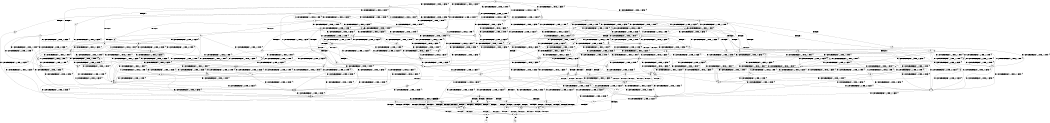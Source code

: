 digraph BCG {
size = "7, 10.5";
center = TRUE;
node [shape = circle];
0 [peripheries = 2];
0 -> 1 [label = "EX !0 !ATOMIC_EXCH_BRANCH (1, +1, TRUE, +1, 1, FALSE) !{}"];
0 -> 2 [label = "EX !2 !ATOMIC_EXCH_BRANCH (1, +0, TRUE, +0, 1, TRUE) !{}"];
0 -> 3 [label = "EX !1 !ATOMIC_EXCH_BRANCH (1, +1, TRUE, +1, 1, FALSE) !{}"];
0 -> 4 [label = "EX !0 !ATOMIC_EXCH_BRANCH (1, +1, TRUE, +1, 1, FALSE) !{}"];
0 -> 5 [label = "EX !2 !ATOMIC_EXCH_BRANCH (1, +0, TRUE, +0, 1, TRUE) !{}"];
0 -> 6 [label = "EX !1 !ATOMIC_EXCH_BRANCH (1, +1, TRUE, +1, 1, FALSE) !{}"];
1 -> 7 [label = "EX !2 !ATOMIC_EXCH_BRANCH (1, +0, TRUE, +0, 1, FALSE) !{}"];
2 -> 8 [label = "EX !0 !ATOMIC_EXCH_BRANCH (1, +1, TRUE, +1, 1, FALSE) !{}"];
3 -> 9 [label = "EX !0 !ATOMIC_EXCH_BRANCH (1, +1, TRUE, +1, 1, TRUE) !{}"];
4 -> 7 [label = "EX !2 !ATOMIC_EXCH_BRANCH (1, +0, TRUE, +0, 1, FALSE) !{}"];
4 -> 10 [label = "EX !1 !ATOMIC_EXCH_BRANCH (1, +1, TRUE, +1, 1, TRUE) !{}"];
4 -> 11 [label = "TERMINATE !0"];
4 -> 12 [label = "EX !2 !ATOMIC_EXCH_BRANCH (1, +0, TRUE, +0, 1, FALSE) !{}"];
4 -> 13 [label = "EX !1 !ATOMIC_EXCH_BRANCH (1, +1, TRUE, +1, 1, TRUE) !{}"];
4 -> 14 [label = "TERMINATE !0"];
5 -> 2 [label = "EX !2 !ATOMIC_EXCH_BRANCH (1, +0, TRUE, +0, 1, TRUE) !{}"];
5 -> 8 [label = "EX !0 !ATOMIC_EXCH_BRANCH (1, +1, TRUE, +1, 1, FALSE) !{}"];
5 -> 15 [label = "EX !1 !ATOMIC_EXCH_BRANCH (1, +1, TRUE, +1, 1, FALSE) !{}"];
5 -> 5 [label = "EX !2 !ATOMIC_EXCH_BRANCH (1, +0, TRUE, +0, 1, TRUE) !{}"];
5 -> 16 [label = "EX !0 !ATOMIC_EXCH_BRANCH (1, +1, TRUE, +1, 1, FALSE) !{}"];
5 -> 17 [label = "EX !1 !ATOMIC_EXCH_BRANCH (1, +1, TRUE, +1, 1, FALSE) !{}"];
6 -> 9 [label = "EX !0 !ATOMIC_EXCH_BRANCH (1, +1, TRUE, +1, 1, TRUE) !{}"];
6 -> 18 [label = "EX !2 !ATOMIC_EXCH_BRANCH (1, +0, TRUE, +0, 1, FALSE) !{}"];
6 -> 19 [label = "TERMINATE !1"];
6 -> 20 [label = "EX !0 !ATOMIC_EXCH_BRANCH (1, +1, TRUE, +1, 1, TRUE) !{}"];
6 -> 21 [label = "EX !2 !ATOMIC_EXCH_BRANCH (1, +0, TRUE, +0, 1, FALSE) !{}"];
6 -> 22 [label = "TERMINATE !1"];
7 -> 8 [label = "EX !2 !ATOMIC_EXCH_BRANCH (1, +1, TRUE, +0, 1, TRUE) !{}"];
8 -> 23 [label = "EX !1 !ATOMIC_EXCH_BRANCH (1, +1, TRUE, +1, 1, TRUE) !{}"];
9 -> 24 [label = "EX !2 !ATOMIC_EXCH_BRANCH (1, +0, TRUE, +0, 1, FALSE) !{}"];
10 -> 25 [label = "EX !2 !ATOMIC_EXCH_BRANCH (1, +0, TRUE, +0, 1, FALSE) !{}"];
11 -> 26 [label = "EX !2 !ATOMIC_EXCH_BRANCH (1, +0, TRUE, +0, 1, FALSE) !{}"];
12 -> 8 [label = "EX !2 !ATOMIC_EXCH_BRANCH (1, +1, TRUE, +0, 1, TRUE) !{}"];
12 -> 27 [label = "EX !1 !ATOMIC_EXCH_BRANCH (1, +1, TRUE, +1, 1, FALSE) !{}"];
12 -> 28 [label = "TERMINATE !0"];
12 -> 16 [label = "EX !2 !ATOMIC_EXCH_BRANCH (1, +1, TRUE, +0, 1, TRUE) !{}"];
12 -> 29 [label = "EX !1 !ATOMIC_EXCH_BRANCH (1, +1, TRUE, +1, 1, FALSE) !{}"];
12 -> 30 [label = "TERMINATE !0"];
13 -> 10 [label = "EX !1 !ATOMIC_EXCH_BRANCH (1, +1, TRUE, +1, 1, TRUE) !{}"];
13 -> 25 [label = "EX !2 !ATOMIC_EXCH_BRANCH (1, +0, TRUE, +0, 1, FALSE) !{}"];
13 -> 31 [label = "TERMINATE !0"];
13 -> 13 [label = "EX !1 !ATOMIC_EXCH_BRANCH (1, +1, TRUE, +1, 1, TRUE) !{}"];
13 -> 32 [label = "EX !2 !ATOMIC_EXCH_BRANCH (1, +0, TRUE, +0, 1, FALSE) !{}"];
13 -> 33 [label = "TERMINATE !0"];
14 -> 26 [label = "EX !2 !ATOMIC_EXCH_BRANCH (1, +0, TRUE, +0, 1, FALSE) !{}"];
14 -> 34 [label = "EX !1 !ATOMIC_EXCH_BRANCH (1, +1, TRUE, +1, 1, TRUE) !{}"];
14 -> 35 [label = "EX !2 !ATOMIC_EXCH_BRANCH (1, +0, TRUE, +0, 1, FALSE) !{}"];
14 -> 36 [label = "EX !1 !ATOMIC_EXCH_BRANCH (1, +1, TRUE, +1, 1, TRUE) !{}"];
15 -> 18 [label = "EX !2 !ATOMIC_EXCH_BRANCH (1, +0, TRUE, +0, 1, FALSE) !{}"];
16 -> 7 [label = "EX !2 !ATOMIC_EXCH_BRANCH (1, +0, TRUE, +0, 1, FALSE) !{}"];
16 -> 23 [label = "EX !1 !ATOMIC_EXCH_BRANCH (1, +1, TRUE, +1, 1, TRUE) !{}"];
16 -> 37 [label = "TERMINATE !0"];
16 -> 12 [label = "EX !2 !ATOMIC_EXCH_BRANCH (1, +0, TRUE, +0, 1, FALSE) !{}"];
16 -> 38 [label = "EX !1 !ATOMIC_EXCH_BRANCH (1, +1, TRUE, +1, 1, TRUE) !{}"];
16 -> 39 [label = "TERMINATE !0"];
17 -> 18 [label = "EX !2 !ATOMIC_EXCH_BRANCH (1, +0, TRUE, +0, 1, FALSE) !{}"];
17 -> 40 [label = "EX !0 !ATOMIC_EXCH_BRANCH (1, +1, TRUE, +1, 1, TRUE) !{}"];
17 -> 41 [label = "TERMINATE !1"];
17 -> 21 [label = "EX !2 !ATOMIC_EXCH_BRANCH (1, +0, TRUE, +0, 1, FALSE) !{}"];
17 -> 42 [label = "EX !0 !ATOMIC_EXCH_BRANCH (1, +1, TRUE, +1, 1, TRUE) !{}"];
17 -> 43 [label = "TERMINATE !1"];
18 -> 27 [label = "EX !0 !ATOMIC_EXCH_BRANCH (1, +1, TRUE, +1, 1, FALSE) !{}"];
19 -> 44 [label = "EX !0 !ATOMIC_EXCH_BRANCH (1, +1, TRUE, +1, 1, TRUE) !{}"];
20 -> 9 [label = "EX !0 !ATOMIC_EXCH_BRANCH (1, +1, TRUE, +1, 1, TRUE) !{}"];
20 -> 24 [label = "EX !2 !ATOMIC_EXCH_BRANCH (1, +0, TRUE, +0, 1, FALSE) !{}"];
20 -> 45 [label = "TERMINATE !1"];
20 -> 20 [label = "EX !0 !ATOMIC_EXCH_BRANCH (1, +1, TRUE, +1, 1, TRUE) !{}"];
20 -> 46 [label = "EX !2 !ATOMIC_EXCH_BRANCH (1, +0, TRUE, +0, 1, FALSE) !{}"];
20 -> 47 [label = "TERMINATE !1"];
21 -> 15 [label = "EX !2 !ATOMIC_EXCH_BRANCH (1, +1, TRUE, +0, 1, TRUE) !{}"];
21 -> 27 [label = "EX !0 !ATOMIC_EXCH_BRANCH (1, +1, TRUE, +1, 1, FALSE) !{}"];
21 -> 48 [label = "TERMINATE !1"];
21 -> 17 [label = "EX !2 !ATOMIC_EXCH_BRANCH (1, +1, TRUE, +0, 1, TRUE) !{}"];
21 -> 29 [label = "EX !0 !ATOMIC_EXCH_BRANCH (1, +1, TRUE, +1, 1, FALSE) !{}"];
21 -> 49 [label = "TERMINATE !1"];
22 -> 44 [label = "EX !0 !ATOMIC_EXCH_BRANCH (1, +1, TRUE, +1, 1, TRUE) !{}"];
22 -> 50 [label = "EX !2 !ATOMIC_EXCH_BRANCH (1, +0, TRUE, +0, 1, FALSE) !{}"];
22 -> 51 [label = "EX !0 !ATOMIC_EXCH_BRANCH (1, +1, TRUE, +1, 1, TRUE) !{}"];
22 -> 52 [label = "EX !2 !ATOMIC_EXCH_BRANCH (1, +0, TRUE, +0, 1, FALSE) !{}"];
23 -> 25 [label = "EX !2 !ATOMIC_EXCH_BRANCH (1, +0, TRUE, +0, 1, FALSE) !{}"];
24 -> 27 [label = "EX !0 !ATOMIC_EXCH_BRANCH (1, +1, TRUE, +1, 1, FALSE) !{}"];
25 -> 27 [label = "EX !1 !ATOMIC_EXCH_BRANCH (1, +1, TRUE, +1, 1, FALSE) !{}"];
26 -> 53 [label = "EX !2 !ATOMIC_EXCH_BRANCH (1, +1, TRUE, +0, 1, TRUE) !{}"];
27 -> 54 [label = "EX !2 !ATOMIC_EXCH_BRANCH (1, +1, TRUE, +0, 1, FALSE) !{}"];
28 -> 55 [label = "EX !1 !ATOMIC_EXCH_BRANCH (1, +1, TRUE, +1, 1, FALSE) !{}"];
29 -> 54 [label = "EX !2 !ATOMIC_EXCH_BRANCH (1, +1, TRUE, +0, 1, FALSE) !{}"];
29 -> 56 [label = "TERMINATE !0"];
29 -> 57 [label = "TERMINATE !1"];
29 -> 58 [label = "EX !2 !ATOMIC_EXCH_BRANCH (1, +1, TRUE, +0, 1, FALSE) !{}"];
29 -> 59 [label = "TERMINATE !0"];
29 -> 60 [label = "TERMINATE !1"];
30 -> 55 [label = "EX !1 !ATOMIC_EXCH_BRANCH (1, +1, TRUE, +1, 1, FALSE) !{}"];
30 -> 53 [label = "EX !2 !ATOMIC_EXCH_BRANCH (1, +1, TRUE, +0, 1, TRUE) !{}"];
30 -> 61 [label = "EX !1 !ATOMIC_EXCH_BRANCH (1, +1, TRUE, +1, 1, FALSE) !{}"];
30 -> 62 [label = "EX !2 !ATOMIC_EXCH_BRANCH (1, +1, TRUE, +0, 1, TRUE) !{}"];
31 -> 63 [label = "EX !2 !ATOMIC_EXCH_BRANCH (1, +0, TRUE, +0, 1, FALSE) !{}"];
32 -> 27 [label = "EX !1 !ATOMIC_EXCH_BRANCH (1, +1, TRUE, +1, 1, FALSE) !{}"];
32 -> 64 [label = "EX !2 !ATOMIC_EXCH_BRANCH (1, +1, TRUE, +0, 1, TRUE) !{}"];
32 -> 65 [label = "TERMINATE !0"];
32 -> 29 [label = "EX !1 !ATOMIC_EXCH_BRANCH (1, +1, TRUE, +1, 1, FALSE) !{}"];
32 -> 66 [label = "EX !2 !ATOMIC_EXCH_BRANCH (1, +1, TRUE, +0, 1, TRUE) !{}"];
32 -> 67 [label = "TERMINATE !0"];
33 -> 63 [label = "EX !2 !ATOMIC_EXCH_BRANCH (1, +0, TRUE, +0, 1, FALSE) !{}"];
33 -> 34 [label = "EX !1 !ATOMIC_EXCH_BRANCH (1, +1, TRUE, +1, 1, TRUE) !{}"];
33 -> 68 [label = "EX !2 !ATOMIC_EXCH_BRANCH (1, +0, TRUE, +0, 1, FALSE) !{}"];
33 -> 36 [label = "EX !1 !ATOMIC_EXCH_BRANCH (1, +1, TRUE, +1, 1, TRUE) !{}"];
34 -> 63 [label = "EX !2 !ATOMIC_EXCH_BRANCH (1, +0, TRUE, +0, 1, FALSE) !{}"];
35 -> 53 [label = "EX !2 !ATOMIC_EXCH_BRANCH (1, +1, TRUE, +0, 1, TRUE) !{}"];
35 -> 55 [label = "EX !1 !ATOMIC_EXCH_BRANCH (1, +1, TRUE, +1, 1, FALSE) !{}"];
35 -> 62 [label = "EX !2 !ATOMIC_EXCH_BRANCH (1, +1, TRUE, +0, 1, TRUE) !{}"];
35 -> 61 [label = "EX !1 !ATOMIC_EXCH_BRANCH (1, +1, TRUE, +1, 1, FALSE) !{}"];
36 -> 34 [label = "EX !1 !ATOMIC_EXCH_BRANCH (1, +1, TRUE, +1, 1, TRUE) !{}"];
36 -> 63 [label = "EX !2 !ATOMIC_EXCH_BRANCH (1, +0, TRUE, +0, 1, FALSE) !{}"];
36 -> 36 [label = "EX !1 !ATOMIC_EXCH_BRANCH (1, +1, TRUE, +1, 1, TRUE) !{}"];
36 -> 68 [label = "EX !2 !ATOMIC_EXCH_BRANCH (1, +0, TRUE, +0, 1, FALSE) !{}"];
37 -> 69 [label = "EX !1 !ATOMIC_EXCH_BRANCH (1, +1, TRUE, +1, 1, TRUE) !{}"];
38 -> 23 [label = "EX !1 !ATOMIC_EXCH_BRANCH (1, +1, TRUE, +1, 1, TRUE) !{}"];
38 -> 25 [label = "EX !2 !ATOMIC_EXCH_BRANCH (1, +0, TRUE, +0, 1, FALSE) !{}"];
38 -> 70 [label = "TERMINATE !0"];
38 -> 38 [label = "EX !1 !ATOMIC_EXCH_BRANCH (1, +1, TRUE, +1, 1, TRUE) !{}"];
38 -> 32 [label = "EX !2 !ATOMIC_EXCH_BRANCH (1, +0, TRUE, +0, 1, FALSE) !{}"];
38 -> 71 [label = "TERMINATE !0"];
39 -> 69 [label = "EX !1 !ATOMIC_EXCH_BRANCH (1, +1, TRUE, +1, 1, TRUE) !{}"];
39 -> 26 [label = "EX !2 !ATOMIC_EXCH_BRANCH (1, +0, TRUE, +0, 1, FALSE) !{}"];
39 -> 72 [label = "EX !1 !ATOMIC_EXCH_BRANCH (1, +1, TRUE, +1, 1, TRUE) !{}"];
39 -> 35 [label = "EX !2 !ATOMIC_EXCH_BRANCH (1, +0, TRUE, +0, 1, FALSE) !{}"];
40 -> 24 [label = "EX !2 !ATOMIC_EXCH_BRANCH (1, +0, TRUE, +0, 1, FALSE) !{}"];
41 -> 73 [label = "EX !0 !ATOMIC_EXCH_BRANCH (1, +1, TRUE, +1, 1, TRUE) !{}"];
42 -> 40 [label = "EX !0 !ATOMIC_EXCH_BRANCH (1, +1, TRUE, +1, 1, TRUE) !{}"];
42 -> 24 [label = "EX !2 !ATOMIC_EXCH_BRANCH (1, +0, TRUE, +0, 1, FALSE) !{}"];
42 -> 74 [label = "TERMINATE !1"];
42 -> 42 [label = "EX !0 !ATOMIC_EXCH_BRANCH (1, +1, TRUE, +1, 1, TRUE) !{}"];
42 -> 46 [label = "EX !2 !ATOMIC_EXCH_BRANCH (1, +0, TRUE, +0, 1, FALSE) !{}"];
42 -> 75 [label = "TERMINATE !1"];
43 -> 73 [label = "EX !0 !ATOMIC_EXCH_BRANCH (1, +1, TRUE, +1, 1, TRUE) !{}"];
43 -> 50 [label = "EX !2 !ATOMIC_EXCH_BRANCH (1, +0, TRUE, +0, 1, FALSE) !{}"];
43 -> 76 [label = "EX !0 !ATOMIC_EXCH_BRANCH (1, +1, TRUE, +1, 1, TRUE) !{}"];
43 -> 52 [label = "EX !2 !ATOMIC_EXCH_BRANCH (1, +0, TRUE, +0, 1, FALSE) !{}"];
44 -> 77 [label = "EX !2 !ATOMIC_EXCH_BRANCH (1, +0, TRUE, +0, 1, FALSE) !{}"];
45 -> 77 [label = "EX !2 !ATOMIC_EXCH_BRANCH (1, +0, TRUE, +0, 1, FALSE) !{}"];
46 -> 27 [label = "EX !0 !ATOMIC_EXCH_BRANCH (1, +1, TRUE, +1, 1, FALSE) !{}"];
46 -> 78 [label = "EX !2 !ATOMIC_EXCH_BRANCH (1, +1, TRUE, +0, 1, TRUE) !{}"];
46 -> 79 [label = "TERMINATE !1"];
46 -> 29 [label = "EX !0 !ATOMIC_EXCH_BRANCH (1, +1, TRUE, +1, 1, FALSE) !{}"];
46 -> 80 [label = "EX !2 !ATOMIC_EXCH_BRANCH (1, +1, TRUE, +0, 1, TRUE) !{}"];
46 -> 81 [label = "TERMINATE !1"];
47 -> 77 [label = "EX !2 !ATOMIC_EXCH_BRANCH (1, +0, TRUE, +0, 1, FALSE) !{}"];
47 -> 44 [label = "EX !0 !ATOMIC_EXCH_BRANCH (1, +1, TRUE, +1, 1, TRUE) !{}"];
47 -> 82 [label = "EX !2 !ATOMIC_EXCH_BRANCH (1, +0, TRUE, +0, 1, FALSE) !{}"];
47 -> 51 [label = "EX !0 !ATOMIC_EXCH_BRANCH (1, +1, TRUE, +1, 1, TRUE) !{}"];
48 -> 83 [label = "EX !0 !ATOMIC_EXCH_BRANCH (1, +1, TRUE, +1, 1, FALSE) !{}"];
49 -> 83 [label = "EX !0 !ATOMIC_EXCH_BRANCH (1, +1, TRUE, +1, 1, FALSE) !{}"];
49 -> 84 [label = "EX !2 !ATOMIC_EXCH_BRANCH (1, +1, TRUE, +0, 1, TRUE) !{}"];
49 -> 85 [label = "EX !0 !ATOMIC_EXCH_BRANCH (1, +1, TRUE, +1, 1, FALSE) !{}"];
49 -> 86 [label = "EX !2 !ATOMIC_EXCH_BRANCH (1, +1, TRUE, +0, 1, TRUE) !{}"];
50 -> 83 [label = "EX !0 !ATOMIC_EXCH_BRANCH (1, +1, TRUE, +1, 1, FALSE) !{}"];
51 -> 44 [label = "EX !0 !ATOMIC_EXCH_BRANCH (1, +1, TRUE, +1, 1, TRUE) !{}"];
51 -> 77 [label = "EX !2 !ATOMIC_EXCH_BRANCH (1, +0, TRUE, +0, 1, FALSE) !{}"];
51 -> 51 [label = "EX !0 !ATOMIC_EXCH_BRANCH (1, +1, TRUE, +1, 1, TRUE) !{}"];
51 -> 82 [label = "EX !2 !ATOMIC_EXCH_BRANCH (1, +0, TRUE, +0, 1, FALSE) !{}"];
52 -> 84 [label = "EX !2 !ATOMIC_EXCH_BRANCH (1, +1, TRUE, +0, 1, TRUE) !{}"];
52 -> 83 [label = "EX !0 !ATOMIC_EXCH_BRANCH (1, +1, TRUE, +1, 1, FALSE) !{}"];
52 -> 86 [label = "EX !2 !ATOMIC_EXCH_BRANCH (1, +1, TRUE, +0, 1, TRUE) !{}"];
52 -> 85 [label = "EX !0 !ATOMIC_EXCH_BRANCH (1, +1, TRUE, +1, 1, FALSE) !{}"];
53 -> 69 [label = "EX !1 !ATOMIC_EXCH_BRANCH (1, +1, TRUE, +1, 1, TRUE) !{}"];
54 -> 87 [label = "TERMINATE !0"];
55 -> 88 [label = "EX !2 !ATOMIC_EXCH_BRANCH (1, +1, TRUE, +0, 1, FALSE) !{}"];
56 -> 89 [label = "TERMINATE !1"];
57 -> 89 [label = "TERMINATE !0"];
58 -> 87 [label = "TERMINATE !0"];
58 -> 90 [label = "TERMINATE !2"];
58 -> 91 [label = "TERMINATE !1"];
58 -> 92 [label = "TERMINATE !0"];
58 -> 93 [label = "TERMINATE !2"];
58 -> 94 [label = "TERMINATE !1"];
59 -> 89 [label = "TERMINATE !1"];
59 -> 88 [label = "EX !2 !ATOMIC_EXCH_BRANCH (1, +1, TRUE, +0, 1, FALSE) !{}"];
59 -> 95 [label = "TERMINATE !1"];
59 -> 96 [label = "EX !2 !ATOMIC_EXCH_BRANCH (1, +1, TRUE, +0, 1, FALSE) !{}"];
60 -> 89 [label = "TERMINATE !0"];
60 -> 97 [label = "EX !2 !ATOMIC_EXCH_BRANCH (1, +1, TRUE, +0, 1, FALSE) !{}"];
60 -> 95 [label = "TERMINATE !0"];
60 -> 98 [label = "EX !2 !ATOMIC_EXCH_BRANCH (1, +1, TRUE, +0, 1, FALSE) !{}"];
61 -> 88 [label = "EX !2 !ATOMIC_EXCH_BRANCH (1, +1, TRUE, +0, 1, FALSE) !{}"];
61 -> 89 [label = "TERMINATE !1"];
61 -> 96 [label = "EX !2 !ATOMIC_EXCH_BRANCH (1, +1, TRUE, +0, 1, FALSE) !{}"];
61 -> 95 [label = "TERMINATE !1"];
62 -> 26 [label = "EX !2 !ATOMIC_EXCH_BRANCH (1, +0, TRUE, +0, 1, FALSE) !{}"];
62 -> 69 [label = "EX !1 !ATOMIC_EXCH_BRANCH (1, +1, TRUE, +1, 1, TRUE) !{}"];
62 -> 35 [label = "EX !2 !ATOMIC_EXCH_BRANCH (1, +0, TRUE, +0, 1, FALSE) !{}"];
62 -> 72 [label = "EX !1 !ATOMIC_EXCH_BRANCH (1, +1, TRUE, +1, 1, TRUE) !{}"];
63 -> 55 [label = "EX !1 !ATOMIC_EXCH_BRANCH (1, +1, TRUE, +1, 1, FALSE) !{}"];
64 -> 23 [label = "EX !1 !ATOMIC_EXCH_BRANCH (1, +1, TRUE, +1, 1, TRUE) !{}"];
65 -> 55 [label = "EX !1 !ATOMIC_EXCH_BRANCH (1, +1, TRUE, +1, 1, FALSE) !{}"];
66 -> 23 [label = "EX !1 !ATOMIC_EXCH_BRANCH (1, +1, TRUE, +1, 1, TRUE) !{}"];
66 -> 25 [label = "EX !2 !ATOMIC_EXCH_BRANCH (1, +0, TRUE, +0, 1, FALSE) !{}"];
66 -> 70 [label = "TERMINATE !0"];
66 -> 38 [label = "EX !1 !ATOMIC_EXCH_BRANCH (1, +1, TRUE, +1, 1, TRUE) !{}"];
66 -> 32 [label = "EX !2 !ATOMIC_EXCH_BRANCH (1, +0, TRUE, +0, 1, FALSE) !{}"];
66 -> 71 [label = "TERMINATE !0"];
67 -> 55 [label = "EX !1 !ATOMIC_EXCH_BRANCH (1, +1, TRUE, +1, 1, FALSE) !{}"];
67 -> 99 [label = "EX !2 !ATOMIC_EXCH_BRANCH (1, +1, TRUE, +0, 1, TRUE) !{}"];
67 -> 61 [label = "EX !1 !ATOMIC_EXCH_BRANCH (1, +1, TRUE, +1, 1, FALSE) !{}"];
67 -> 100 [label = "EX !2 !ATOMIC_EXCH_BRANCH (1, +1, TRUE, +0, 1, TRUE) !{}"];
68 -> 55 [label = "EX !1 !ATOMIC_EXCH_BRANCH (1, +1, TRUE, +1, 1, FALSE) !{}"];
68 -> 99 [label = "EX !2 !ATOMIC_EXCH_BRANCH (1, +1, TRUE, +0, 1, TRUE) !{}"];
68 -> 61 [label = "EX !1 !ATOMIC_EXCH_BRANCH (1, +1, TRUE, +1, 1, FALSE) !{}"];
68 -> 100 [label = "EX !2 !ATOMIC_EXCH_BRANCH (1, +1, TRUE, +0, 1, TRUE) !{}"];
69 -> 63 [label = "EX !2 !ATOMIC_EXCH_BRANCH (1, +0, TRUE, +0, 1, FALSE) !{}"];
70 -> 69 [label = "EX !1 !ATOMIC_EXCH_BRANCH (1, +1, TRUE, +1, 1, TRUE) !{}"];
71 -> 69 [label = "EX !1 !ATOMIC_EXCH_BRANCH (1, +1, TRUE, +1, 1, TRUE) !{}"];
71 -> 63 [label = "EX !2 !ATOMIC_EXCH_BRANCH (1, +0, TRUE, +0, 1, FALSE) !{}"];
71 -> 72 [label = "EX !1 !ATOMIC_EXCH_BRANCH (1, +1, TRUE, +1, 1, TRUE) !{}"];
71 -> 68 [label = "EX !2 !ATOMIC_EXCH_BRANCH (1, +0, TRUE, +0, 1, FALSE) !{}"];
72 -> 69 [label = "EX !1 !ATOMIC_EXCH_BRANCH (1, +1, TRUE, +1, 1, TRUE) !{}"];
72 -> 63 [label = "EX !2 !ATOMIC_EXCH_BRANCH (1, +0, TRUE, +0, 1, FALSE) !{}"];
72 -> 72 [label = "EX !1 !ATOMIC_EXCH_BRANCH (1, +1, TRUE, +1, 1, TRUE) !{}"];
72 -> 68 [label = "EX !2 !ATOMIC_EXCH_BRANCH (1, +0, TRUE, +0, 1, FALSE) !{}"];
73 -> 77 [label = "EX !2 !ATOMIC_EXCH_BRANCH (1, +0, TRUE, +0, 1, FALSE) !{}"];
74 -> 73 [label = "EX !0 !ATOMIC_EXCH_BRANCH (1, +1, TRUE, +1, 1, TRUE) !{}"];
75 -> 73 [label = "EX !0 !ATOMIC_EXCH_BRANCH (1, +1, TRUE, +1, 1, TRUE) !{}"];
75 -> 77 [label = "EX !2 !ATOMIC_EXCH_BRANCH (1, +0, TRUE, +0, 1, FALSE) !{}"];
75 -> 76 [label = "EX !0 !ATOMIC_EXCH_BRANCH (1, +1, TRUE, +1, 1, TRUE) !{}"];
75 -> 82 [label = "EX !2 !ATOMIC_EXCH_BRANCH (1, +0, TRUE, +0, 1, FALSE) !{}"];
76 -> 73 [label = "EX !0 !ATOMIC_EXCH_BRANCH (1, +1, TRUE, +1, 1, TRUE) !{}"];
76 -> 77 [label = "EX !2 !ATOMIC_EXCH_BRANCH (1, +0, TRUE, +0, 1, FALSE) !{}"];
76 -> 76 [label = "EX !0 !ATOMIC_EXCH_BRANCH (1, +1, TRUE, +1, 1, TRUE) !{}"];
76 -> 82 [label = "EX !2 !ATOMIC_EXCH_BRANCH (1, +0, TRUE, +0, 1, FALSE) !{}"];
77 -> 83 [label = "EX !0 !ATOMIC_EXCH_BRANCH (1, +1, TRUE, +1, 1, FALSE) !{}"];
78 -> 40 [label = "EX !0 !ATOMIC_EXCH_BRANCH (1, +1, TRUE, +1, 1, TRUE) !{}"];
79 -> 83 [label = "EX !0 !ATOMIC_EXCH_BRANCH (1, +1, TRUE, +1, 1, FALSE) !{}"];
80 -> 40 [label = "EX !0 !ATOMIC_EXCH_BRANCH (1, +1, TRUE, +1, 1, TRUE) !{}"];
80 -> 24 [label = "EX !2 !ATOMIC_EXCH_BRANCH (1, +0, TRUE, +0, 1, FALSE) !{}"];
80 -> 74 [label = "TERMINATE !1"];
80 -> 42 [label = "EX !0 !ATOMIC_EXCH_BRANCH (1, +1, TRUE, +1, 1, TRUE) !{}"];
80 -> 46 [label = "EX !2 !ATOMIC_EXCH_BRANCH (1, +0, TRUE, +0, 1, FALSE) !{}"];
80 -> 75 [label = "TERMINATE !1"];
81 -> 83 [label = "EX !0 !ATOMIC_EXCH_BRANCH (1, +1, TRUE, +1, 1, FALSE) !{}"];
81 -> 101 [label = "EX !2 !ATOMIC_EXCH_BRANCH (1, +1, TRUE, +0, 1, TRUE) !{}"];
81 -> 85 [label = "EX !0 !ATOMIC_EXCH_BRANCH (1, +1, TRUE, +1, 1, FALSE) !{}"];
81 -> 102 [label = "EX !2 !ATOMIC_EXCH_BRANCH (1, +1, TRUE, +0, 1, TRUE) !{}"];
82 -> 83 [label = "EX !0 !ATOMIC_EXCH_BRANCH (1, +1, TRUE, +1, 1, FALSE) !{}"];
82 -> 101 [label = "EX !2 !ATOMIC_EXCH_BRANCH (1, +1, TRUE, +0, 1, TRUE) !{}"];
82 -> 85 [label = "EX !0 !ATOMIC_EXCH_BRANCH (1, +1, TRUE, +1, 1, FALSE) !{}"];
82 -> 102 [label = "EX !2 !ATOMIC_EXCH_BRANCH (1, +1, TRUE, +0, 1, TRUE) !{}"];
83 -> 97 [label = "EX !2 !ATOMIC_EXCH_BRANCH (1, +1, TRUE, +0, 1, FALSE) !{}"];
84 -> 50 [label = "EX !2 !ATOMIC_EXCH_BRANCH (1, +0, TRUE, +0, 1, FALSE) !{}"];
85 -> 97 [label = "EX !2 !ATOMIC_EXCH_BRANCH (1, +1, TRUE, +0, 1, FALSE) !{}"];
85 -> 89 [label = "TERMINATE !0"];
85 -> 98 [label = "EX !2 !ATOMIC_EXCH_BRANCH (1, +1, TRUE, +0, 1, FALSE) !{}"];
85 -> 95 [label = "TERMINATE !0"];
86 -> 50 [label = "EX !2 !ATOMIC_EXCH_BRANCH (1, +0, TRUE, +0, 1, FALSE) !{}"];
86 -> 73 [label = "EX !0 !ATOMIC_EXCH_BRANCH (1, +1, TRUE, +1, 1, TRUE) !{}"];
86 -> 52 [label = "EX !2 !ATOMIC_EXCH_BRANCH (1, +0, TRUE, +0, 1, FALSE) !{}"];
86 -> 76 [label = "EX !0 !ATOMIC_EXCH_BRANCH (1, +1, TRUE, +1, 1, TRUE) !{}"];
87 -> 103 [label = "TERMINATE !2"];
88 -> 103 [label = "TERMINATE !2"];
89 -> 104 [label = "EX !2 !ATOMIC_EXCH_BRANCH (1, +1, TRUE, +0, 1, FALSE) !{}"];
90 -> 103 [label = "TERMINATE !0"];
91 -> 105 [label = "TERMINATE !0"];
92 -> 103 [label = "TERMINATE !2"];
92 -> 105 [label = "TERMINATE !1"];
92 -> 106 [label = "TERMINATE !2"];
92 -> 107 [label = "TERMINATE !1"];
93 -> 103 [label = "TERMINATE !0"];
93 -> 108 [label = "TERMINATE !1"];
93 -> 106 [label = "TERMINATE !0"];
93 -> 109 [label = "TERMINATE !1"];
94 -> 105 [label = "TERMINATE !0"];
94 -> 108 [label = "TERMINATE !2"];
94 -> 107 [label = "TERMINATE !0"];
94 -> 109 [label = "TERMINATE !2"];
95 -> 104 [label = "EX !2 !ATOMIC_EXCH_BRANCH (1, +1, TRUE, +0, 1, FALSE) !{}"];
95 -> 110 [label = "EX !2 !ATOMIC_EXCH_BRANCH (1, +1, TRUE, +0, 1, FALSE) !{}"];
96 -> 103 [label = "TERMINATE !2"];
96 -> 105 [label = "TERMINATE !1"];
96 -> 106 [label = "TERMINATE !2"];
96 -> 107 [label = "TERMINATE !1"];
97 -> 105 [label = "TERMINATE !0"];
98 -> 105 [label = "TERMINATE !0"];
98 -> 108 [label = "TERMINATE !2"];
98 -> 107 [label = "TERMINATE !0"];
98 -> 109 [label = "TERMINATE !2"];
99 -> 69 [label = "EX !1 !ATOMIC_EXCH_BRANCH (1, +1, TRUE, +1, 1, TRUE) !{}"];
100 -> 69 [label = "EX !1 !ATOMIC_EXCH_BRANCH (1, +1, TRUE, +1, 1, TRUE) !{}"];
100 -> 63 [label = "EX !2 !ATOMIC_EXCH_BRANCH (1, +0, TRUE, +0, 1, FALSE) !{}"];
100 -> 72 [label = "EX !1 !ATOMIC_EXCH_BRANCH (1, +1, TRUE, +1, 1, TRUE) !{}"];
100 -> 68 [label = "EX !2 !ATOMIC_EXCH_BRANCH (1, +0, TRUE, +0, 1, FALSE) !{}"];
101 -> 73 [label = "EX !0 !ATOMIC_EXCH_BRANCH (1, +1, TRUE, +1, 1, TRUE) !{}"];
102 -> 73 [label = "EX !0 !ATOMIC_EXCH_BRANCH (1, +1, TRUE, +1, 1, TRUE) !{}"];
102 -> 77 [label = "EX !2 !ATOMIC_EXCH_BRANCH (1, +0, TRUE, +0, 1, FALSE) !{}"];
102 -> 76 [label = "EX !0 !ATOMIC_EXCH_BRANCH (1, +1, TRUE, +1, 1, TRUE) !{}"];
102 -> 82 [label = "EX !2 !ATOMIC_EXCH_BRANCH (1, +0, TRUE, +0, 1, FALSE) !{}"];
103 -> 111 [label = "TERMINATE !1"];
104 -> 111 [label = "TERMINATE !2"];
105 -> 111 [label = "TERMINATE !2"];
106 -> 111 [label = "TERMINATE !1"];
106 -> 112 [label = "TERMINATE !1"];
107 -> 111 [label = "TERMINATE !2"];
107 -> 112 [label = "TERMINATE !2"];
108 -> 111 [label = "TERMINATE !0"];
109 -> 111 [label = "TERMINATE !0"];
109 -> 112 [label = "TERMINATE !0"];
110 -> 111 [label = "TERMINATE !2"];
110 -> 112 [label = "TERMINATE !2"];
111 -> 113 [label = "exit"];
112 -> 114 [label = "exit"];
}
